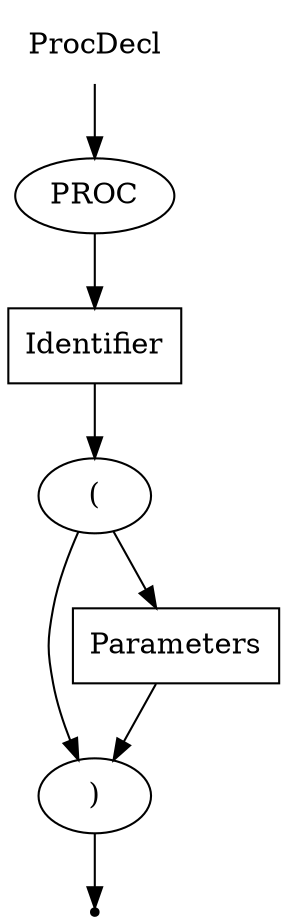 digraph ProcDecl {
  start [label="ProcDecl" shape=plaintext];
  A [label="PROC" shape=oval];
  B [label="Identifier" shape=box];
  C [label="(" shape=oval];
  D [label=")" shape=oval];
  E [label="Parameters" shape=box];
  end [label="" shape=point];
  start -> A;
  A -> B;
  B -> C;
  C -> E;
  C -> D;
  D -> end;
  E -> D;
}
